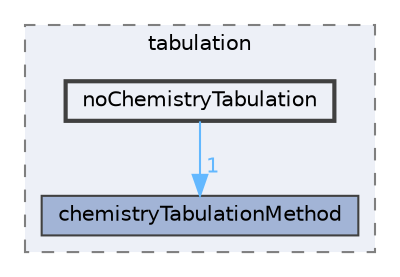 digraph "src/thermophysicalModels/chemistryModel/chemistryModel/TDACChemistryModel/tabulation/noChemistryTabulation"
{
 // LATEX_PDF_SIZE
  bgcolor="transparent";
  edge [fontname=Helvetica,fontsize=10,labelfontname=Helvetica,labelfontsize=10];
  node [fontname=Helvetica,fontsize=10,shape=box,height=0.2,width=0.4];
  compound=true
  subgraph clusterdir_b6cfa599ddfe42ecff66d1b23c7b28f8 {
    graph [ bgcolor="#edf0f7", pencolor="grey50", label="tabulation", fontname=Helvetica,fontsize=10 style="filled,dashed", URL="dir_b6cfa599ddfe42ecff66d1b23c7b28f8.html",tooltip=""]
  dir_bf98506b282e535966757a8028cb98ab [label="chemistryTabulationMethod", fillcolor="#a2b4d6", color="grey25", style="filled", URL="dir_bf98506b282e535966757a8028cb98ab.html",tooltip=""];
  dir_53ba496015d6f934972a4719cd006d4c [label="noChemistryTabulation", fillcolor="#edf0f7", color="grey25", style="filled,bold", URL="dir_53ba496015d6f934972a4719cd006d4c.html",tooltip=""];
  }
  dir_53ba496015d6f934972a4719cd006d4c->dir_bf98506b282e535966757a8028cb98ab [headlabel="1", labeldistance=1.5 headhref="dir_002539_000476.html" href="dir_002539_000476.html" color="steelblue1" fontcolor="steelblue1"];
}
